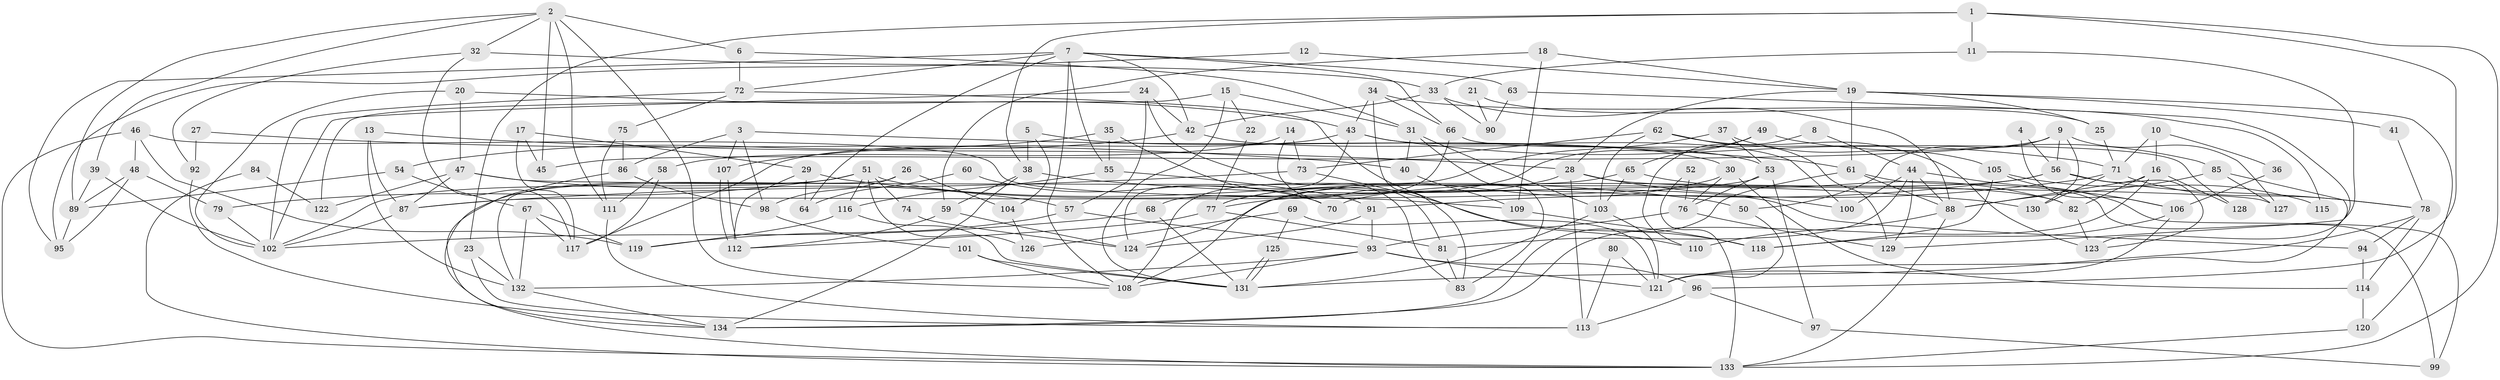 // coarse degree distribution, {6: 0.13333333333333333, 7: 0.07777777777777778, 3: 0.2222222222222222, 11: 0.022222222222222223, 2: 0.07777777777777778, 4: 0.18888888888888888, 5: 0.17777777777777778, 8: 0.06666666666666667, 9: 0.03333333333333333}
// Generated by graph-tools (version 1.1) at 2025/24/03/03/25 07:24:00]
// undirected, 134 vertices, 268 edges
graph export_dot {
graph [start="1"]
  node [color=gray90,style=filled];
  1;
  2;
  3;
  4;
  5;
  6;
  7;
  8;
  9;
  10;
  11;
  12;
  13;
  14;
  15;
  16;
  17;
  18;
  19;
  20;
  21;
  22;
  23;
  24;
  25;
  26;
  27;
  28;
  29;
  30;
  31;
  32;
  33;
  34;
  35;
  36;
  37;
  38;
  39;
  40;
  41;
  42;
  43;
  44;
  45;
  46;
  47;
  48;
  49;
  50;
  51;
  52;
  53;
  54;
  55;
  56;
  57;
  58;
  59;
  60;
  61;
  62;
  63;
  64;
  65;
  66;
  67;
  68;
  69;
  70;
  71;
  72;
  73;
  74;
  75;
  76;
  77;
  78;
  79;
  80;
  81;
  82;
  83;
  84;
  85;
  86;
  87;
  88;
  89;
  90;
  91;
  92;
  93;
  94;
  95;
  96;
  97;
  98;
  99;
  100;
  101;
  102;
  103;
  104;
  105;
  106;
  107;
  108;
  109;
  110;
  111;
  112;
  113;
  114;
  115;
  116;
  117;
  118;
  119;
  120;
  121;
  122;
  123;
  124;
  125;
  126;
  127;
  128;
  129;
  130;
  131;
  132;
  133;
  134;
  1 -- 11;
  1 -- 96;
  1 -- 23;
  1 -- 38;
  1 -- 133;
  2 -- 108;
  2 -- 45;
  2 -- 6;
  2 -- 32;
  2 -- 39;
  2 -- 89;
  2 -- 111;
  3 -- 86;
  3 -- 107;
  3 -- 61;
  3 -- 98;
  4 -- 56;
  4 -- 106;
  5 -- 38;
  5 -- 30;
  5 -- 104;
  6 -- 72;
  6 -- 31;
  7 -- 42;
  7 -- 95;
  7 -- 55;
  7 -- 63;
  7 -- 64;
  7 -- 66;
  7 -- 72;
  7 -- 108;
  8 -- 44;
  8 -- 110;
  9 -- 130;
  9 -- 56;
  9 -- 45;
  9 -- 50;
  9 -- 127;
  10 -- 71;
  10 -- 16;
  10 -- 36;
  11 -- 129;
  11 -- 33;
  12 -- 95;
  12 -- 19;
  13 -- 87;
  13 -- 28;
  13 -- 132;
  14 -- 81;
  14 -- 58;
  14 -- 73;
  15 -- 131;
  15 -- 31;
  15 -- 22;
  15 -- 122;
  16 -- 88;
  16 -- 134;
  16 -- 82;
  16 -- 128;
  17 -- 29;
  17 -- 117;
  17 -- 45;
  18 -- 109;
  18 -- 59;
  18 -- 19;
  19 -- 61;
  19 -- 25;
  19 -- 28;
  19 -- 41;
  19 -- 120;
  20 -- 43;
  20 -- 47;
  20 -- 102;
  21 -- 90;
  21 -- 25;
  22 -- 77;
  23 -- 113;
  23 -- 132;
  24 -- 42;
  24 -- 57;
  24 -- 83;
  24 -- 102;
  25 -- 71;
  26 -- 132;
  26 -- 98;
  26 -- 104;
  27 -- 92;
  27 -- 40;
  28 -- 77;
  28 -- 82;
  28 -- 100;
  28 -- 113;
  29 -- 112;
  29 -- 50;
  29 -- 64;
  30 -- 114;
  30 -- 76;
  30 -- 124;
  31 -- 103;
  31 -- 40;
  31 -- 83;
  32 -- 117;
  32 -- 33;
  32 -- 92;
  33 -- 88;
  33 -- 42;
  33 -- 90;
  34 -- 66;
  34 -- 83;
  34 -- 43;
  34 -- 115;
  35 -- 54;
  35 -- 55;
  35 -- 70;
  36 -- 106;
  37 -- 53;
  37 -- 108;
  37 -- 105;
  38 -- 134;
  38 -- 59;
  38 -- 130;
  39 -- 102;
  39 -- 89;
  40 -- 109;
  41 -- 78;
  42 -- 53;
  42 -- 107;
  43 -- 71;
  43 -- 100;
  43 -- 117;
  43 -- 124;
  44 -- 100;
  44 -- 81;
  44 -- 88;
  44 -- 99;
  44 -- 129;
  46 -- 48;
  46 -- 133;
  46 -- 109;
  46 -- 119;
  47 -- 127;
  47 -- 57;
  47 -- 87;
  47 -- 122;
  48 -- 89;
  48 -- 79;
  48 -- 95;
  49 -- 77;
  49 -- 65;
  49 -- 85;
  50 -- 121;
  51 -- 102;
  51 -- 116;
  51 -- 74;
  51 -- 79;
  51 -- 94;
  51 -- 126;
  51 -- 133;
  52 -- 133;
  52 -- 76;
  53 -- 87;
  53 -- 97;
  53 -- 76;
  54 -- 67;
  54 -- 89;
  55 -- 91;
  55 -- 116;
  56 -- 123;
  56 -- 78;
  56 -- 70;
  56 -- 77;
  57 -- 119;
  57 -- 93;
  58 -- 117;
  58 -- 111;
  59 -- 124;
  59 -- 112;
  60 -- 70;
  60 -- 64;
  61 -- 88;
  61 -- 99;
  61 -- 134;
  62 -- 73;
  62 -- 103;
  62 -- 123;
  62 -- 129;
  63 -- 123;
  63 -- 90;
  65 -- 108;
  65 -- 82;
  65 -- 103;
  66 -- 68;
  66 -- 128;
  67 -- 132;
  67 -- 119;
  67 -- 117;
  68 -- 131;
  68 -- 102;
  69 -- 121;
  69 -- 126;
  69 -- 125;
  71 -- 78;
  71 -- 91;
  71 -- 130;
  72 -- 102;
  72 -- 75;
  72 -- 110;
  73 -- 87;
  73 -- 118;
  74 -- 124;
  75 -- 86;
  75 -- 111;
  76 -- 129;
  76 -- 93;
  77 -- 112;
  77 -- 81;
  78 -- 131;
  78 -- 114;
  78 -- 94;
  79 -- 102;
  80 -- 113;
  80 -- 121;
  81 -- 83;
  82 -- 123;
  84 -- 122;
  84 -- 133;
  85 -- 88;
  85 -- 121;
  85 -- 127;
  86 -- 134;
  86 -- 98;
  87 -- 102;
  88 -- 133;
  88 -- 110;
  89 -- 95;
  91 -- 93;
  91 -- 124;
  92 -- 134;
  93 -- 132;
  93 -- 96;
  93 -- 108;
  93 -- 121;
  94 -- 114;
  96 -- 113;
  96 -- 97;
  97 -- 99;
  98 -- 101;
  101 -- 108;
  101 -- 131;
  103 -- 121;
  103 -- 131;
  104 -- 126;
  105 -- 106;
  105 -- 115;
  105 -- 118;
  106 -- 118;
  106 -- 121;
  107 -- 112;
  107 -- 112;
  109 -- 118;
  111 -- 113;
  114 -- 120;
  116 -- 131;
  116 -- 119;
  120 -- 133;
  125 -- 131;
  125 -- 131;
  132 -- 134;
}
